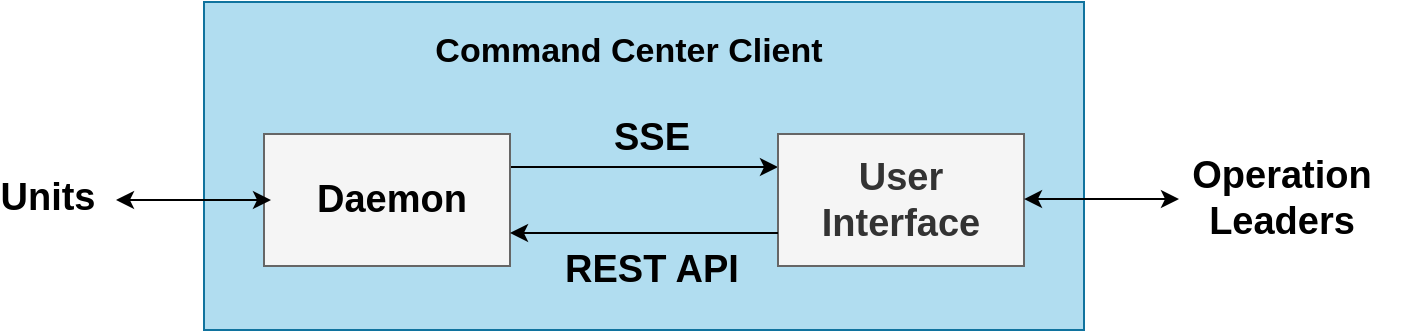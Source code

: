 <mxfile version="14.9.0" type="google"><diagram id="udyEIOCDXJnQWylX6YLr" name="Page-1"><mxGraphModel dx="862" dy="452" grid="0" gridSize="44" guides="1" tooltips="1" connect="1" arrows="1" fold="1" page="1" pageScale="1" pageWidth="827" pageHeight="1169" math="0" shadow="0"><root><mxCell id="0"/><mxCell id="1" parent="0"/><mxCell id="2TkzwoxYu74JFSxJpMJD-2" value="" style="rounded=0;whiteSpace=wrap;html=1;fillColor=#b1ddf0;strokeColor=#10739e;" vertex="1" parent="1"><mxGeometry x="201" y="151" width="440" height="164" as="geometry"/></mxCell><mxCell id="2TkzwoxYu74JFSxJpMJD-24" style="edgeStyle=orthogonalEdgeStyle;rounded=0;orthogonalLoop=1;jettySize=auto;html=1;exitX=1;exitY=0.25;exitDx=0;exitDy=0;entryX=0;entryY=0.25;entryDx=0;entryDy=0;fontSize=19;" edge="1" parent="1" source="2TkzwoxYu74JFSxJpMJD-15" target="2TkzwoxYu74JFSxJpMJD-16"><mxGeometry relative="1" as="geometry"/></mxCell><mxCell id="2TkzwoxYu74JFSxJpMJD-15" value="&lt;b&gt;&lt;font style=&quot;font-size: 17px&quot;&gt;&lt;br&gt;&lt;/font&gt;&lt;/b&gt;" style="rounded=0;whiteSpace=wrap;html=1;fillColor=#f5f5f5;strokeColor=#666666;fontColor=#333333;" vertex="1" parent="1"><mxGeometry x="231" y="217" width="123" height="66" as="geometry"/></mxCell><mxCell id="2TkzwoxYu74JFSxJpMJD-16" value="&lt;b style=&quot;font-size: 19px&quot;&gt;&lt;font style=&quot;font-size: 19px&quot;&gt;User &lt;br&gt;Interface&lt;br&gt;&lt;/font&gt;&lt;/b&gt;" style="rounded=0;whiteSpace=wrap;html=1;fillColor=#f5f5f5;strokeColor=#666666;fontColor=#333333;" vertex="1" parent="1"><mxGeometry x="488" y="217" width="123" height="66" as="geometry"/></mxCell><mxCell id="2TkzwoxYu74JFSxJpMJD-22" value="&lt;font style=&quot;font-size: 19px;&quot;&gt;&lt;b style=&quot;font-size: 19px;&quot;&gt;Daemon&lt;/b&gt;&lt;/font&gt;" style="text;html=1;strokeColor=none;fillColor=none;align=center;verticalAlign=middle;whiteSpace=wrap;rounded=0;fontSize=19;" vertex="1" parent="1"><mxGeometry x="234.5" y="239.38" width="119.5" height="21.25" as="geometry"/></mxCell><mxCell id="2TkzwoxYu74JFSxJpMJD-23" value="&lt;span style=&quot;font-size: 17px&quot;&gt;&lt;b&gt;Command Center Client&lt;/b&gt;&lt;/span&gt;" style="text;html=1;strokeColor=none;fillColor=none;align=center;verticalAlign=middle;whiteSpace=wrap;rounded=0;" vertex="1" parent="1"><mxGeometry x="190" y="150" width="447" height="51" as="geometry"/></mxCell><mxCell id="2TkzwoxYu74JFSxJpMJD-26" value="" style="endArrow=classic;html=1;fontSize=19;exitX=0;exitY=0.75;exitDx=0;exitDy=0;entryX=1;entryY=0.75;entryDx=0;entryDy=0;" edge="1" parent="1" source="2TkzwoxYu74JFSxJpMJD-16" target="2TkzwoxYu74JFSxJpMJD-15"><mxGeometry width="50" height="50" relative="1" as="geometry"><mxPoint x="387" y="335" as="sourcePoint"/><mxPoint x="437" y="285" as="targetPoint"/></mxGeometry></mxCell><mxCell id="2TkzwoxYu74JFSxJpMJD-27" value="SSE" style="text;html=1;strokeColor=none;fillColor=none;align=center;verticalAlign=middle;whiteSpace=wrap;rounded=0;fontSize=19;fontStyle=1" vertex="1" parent="1"><mxGeometry x="405" y="209" width="40" height="20" as="geometry"/></mxCell><mxCell id="2TkzwoxYu74JFSxJpMJD-28" value="REST API" style="text;html=1;strokeColor=none;fillColor=none;align=center;verticalAlign=middle;whiteSpace=wrap;rounded=0;fontSize=19;fontStyle=1" vertex="1" parent="1"><mxGeometry x="371" y="275" width="108" height="20" as="geometry"/></mxCell><mxCell id="2TkzwoxYu74JFSxJpMJD-29" value="" style="endArrow=classic;startArrow=classic;html=1;fontSize=19;entryX=0;entryY=0.5;entryDx=0;entryDy=0;" edge="1" parent="1" target="2TkzwoxYu74JFSxJpMJD-22"><mxGeometry width="50" height="50" relative="1" as="geometry"><mxPoint x="157" y="250" as="sourcePoint"/><mxPoint x="437" y="274" as="targetPoint"/></mxGeometry></mxCell><mxCell id="2TkzwoxYu74JFSxJpMJD-31" value="Units" style="text;html=1;strokeColor=none;fillColor=none;align=center;verticalAlign=middle;whiteSpace=wrap;rounded=0;fontSize=19;fontStyle=1" vertex="1" parent="1"><mxGeometry x="103" y="238.63" width="40" height="20" as="geometry"/></mxCell><mxCell id="2TkzwoxYu74JFSxJpMJD-32" value="&lt;b&gt;Operation Leaders&lt;/b&gt;" style="text;html=1;strokeColor=none;fillColor=none;align=center;verticalAlign=middle;whiteSpace=wrap;rounded=0;fontSize=19;" vertex="1" parent="1"><mxGeometry x="680" y="238.63" width="120" height="20" as="geometry"/></mxCell><mxCell id="2TkzwoxYu74JFSxJpMJD-33" value="" style="endArrow=classic;startArrow=classic;html=1;fontSize=19;entryX=0;entryY=0.5;entryDx=0;entryDy=0;" edge="1" parent="1"><mxGeometry width="50" height="50" relative="1" as="geometry"><mxPoint x="611" y="249.51" as="sourcePoint"/><mxPoint x="688.5" y="249.515" as="targetPoint"/></mxGeometry></mxCell></root></mxGraphModel></diagram></mxfile>